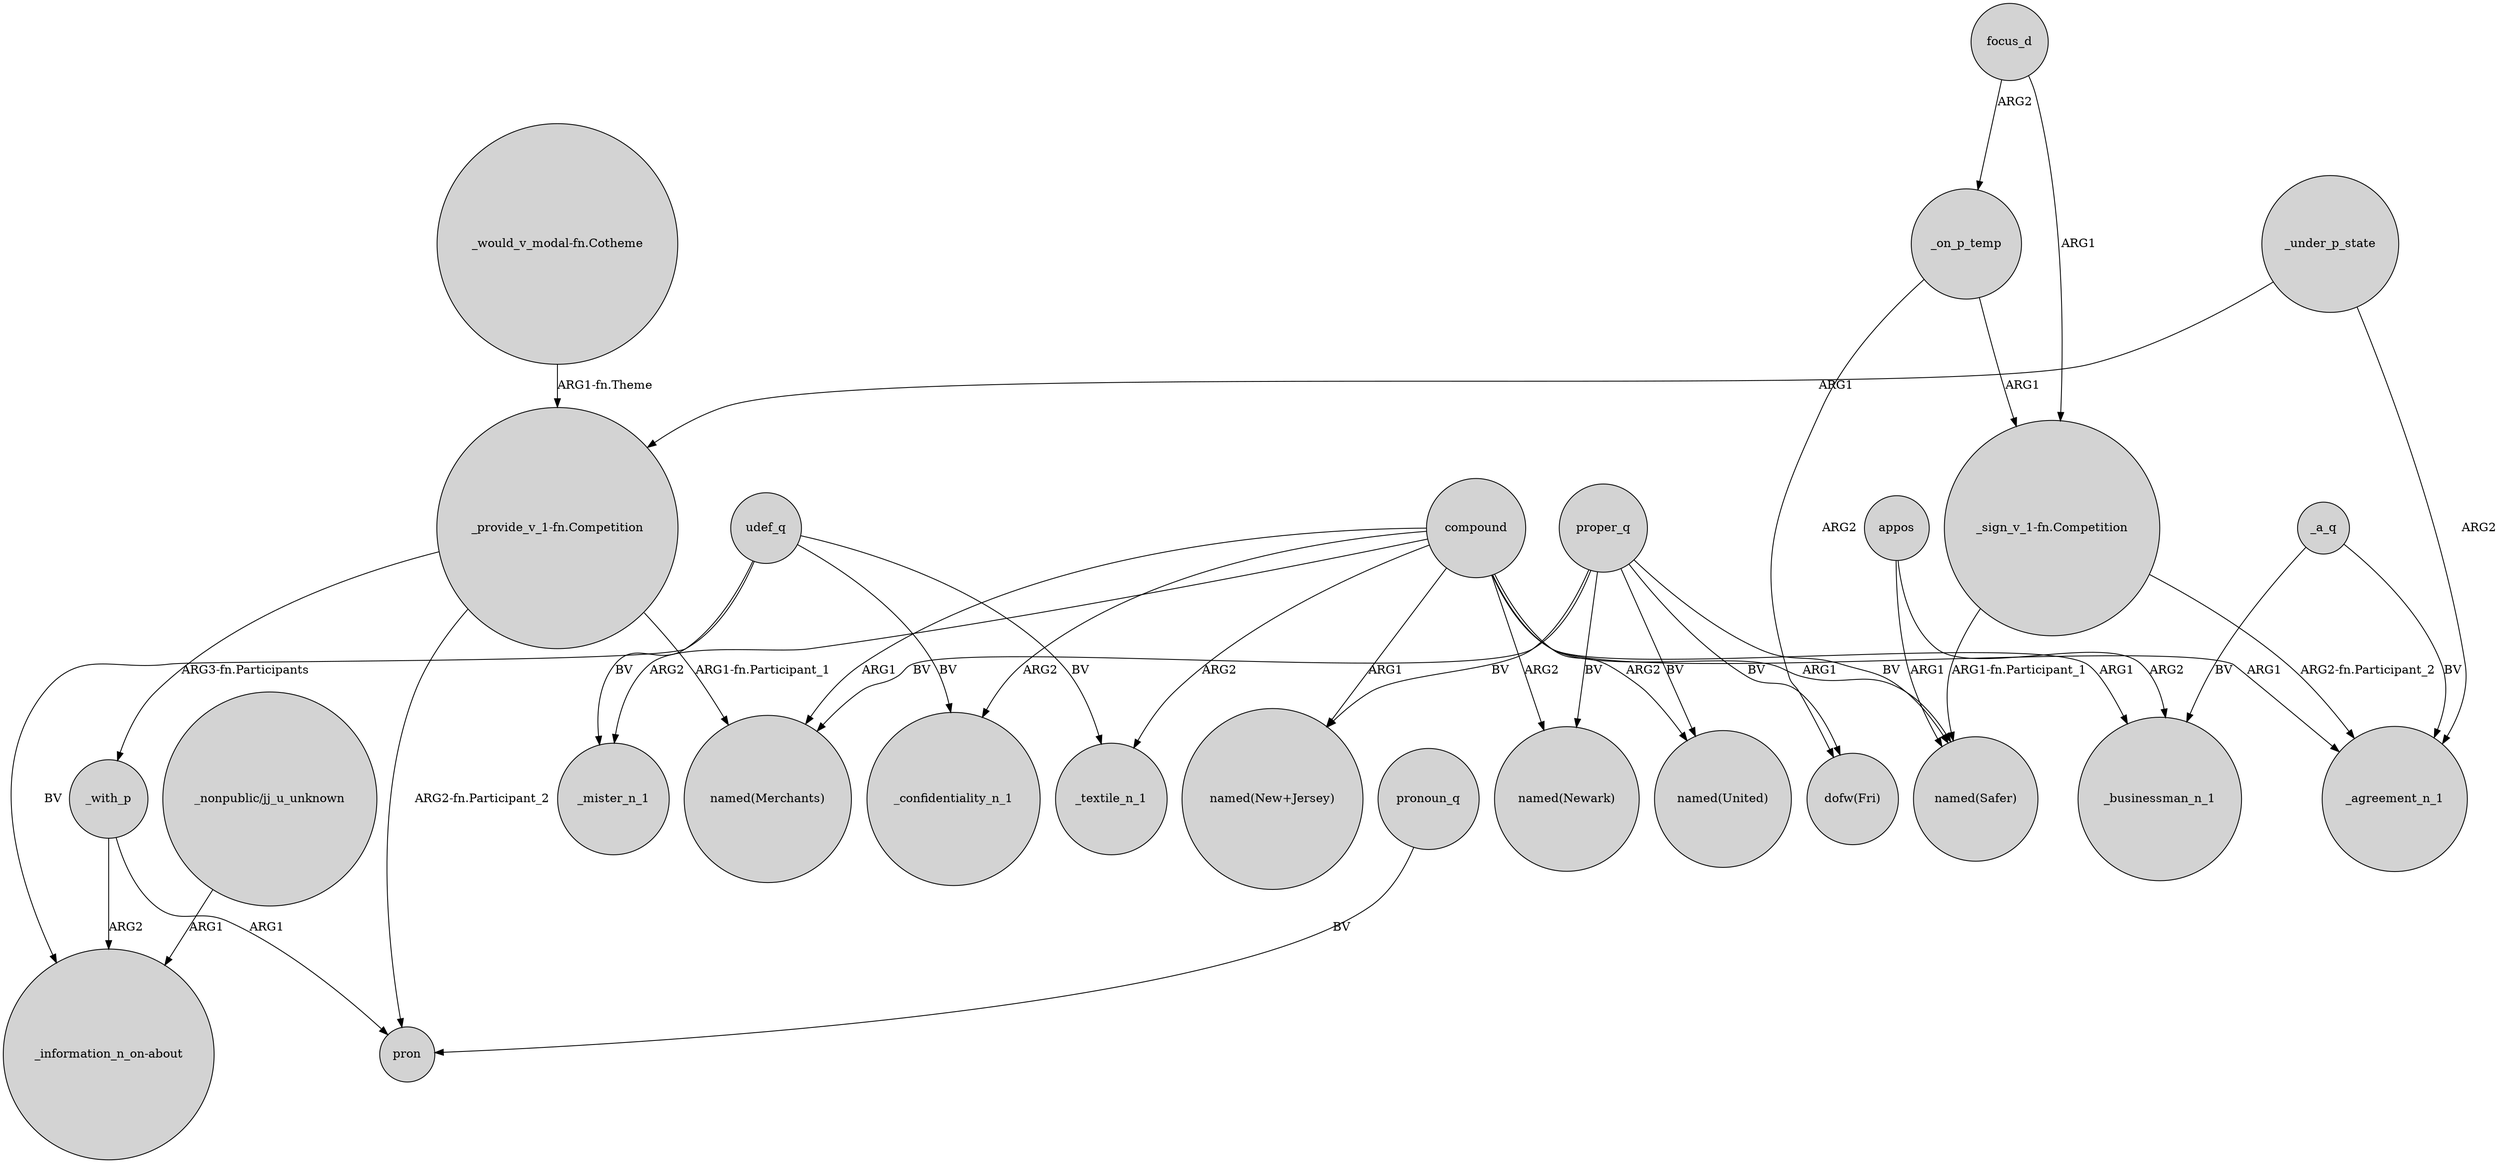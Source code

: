 digraph {
	node [shape=circle style=filled]
	focus_d -> _on_p_temp [label=ARG2]
	proper_q -> "named(New+Jersey)" [label=BV]
	"_provide_v_1-fn.Competition" -> pron [label="ARG2-fn.Participant_2"]
	compound -> _mister_n_1 [label=ARG2]
	compound -> "named(Newark)" [label=ARG2]
	appos -> "named(Safer)" [label=ARG1]
	proper_q -> "named(Newark)" [label=BV]
	proper_q -> "dofw(Fri)" [label=BV]
	udef_q -> _textile_n_1 [label=BV]
	"_sign_v_1-fn.Competition" -> _agreement_n_1 [label="ARG2-fn.Participant_2"]
	udef_q -> _confidentiality_n_1 [label=BV]
	compound -> "named(United)" [label=ARG2]
	udef_q -> "_information_n_on-about" [label=BV]
	"_nonpublic/jj_u_unknown" -> "_information_n_on-about" [label=ARG1]
	compound -> "named(New+Jersey)" [label=ARG1]
	_on_p_temp -> "_sign_v_1-fn.Competition" [label=ARG1]
	udef_q -> _mister_n_1 [label=BV]
	compound -> "named(Safer)" [label=ARG1]
	compound -> _businessman_n_1 [label=ARG1]
	pronoun_q -> pron [label=BV]
	compound -> _textile_n_1 [label=ARG2]
	_under_p_state -> "_provide_v_1-fn.Competition" [label=ARG1]
	_on_p_temp -> "dofw(Fri)" [label=ARG2]
	_a_q -> _agreement_n_1 [label=BV]
	"_would_v_modal-fn.Cotheme" -> "_provide_v_1-fn.Competition" [label="ARG1-fn.Theme"]
	proper_q -> "named(United)" [label=BV]
	proper_q -> "named(Merchants)" [label=BV]
	_with_p -> pron [label=ARG1]
	focus_d -> "_sign_v_1-fn.Competition" [label=ARG1]
	proper_q -> "named(Safer)" [label=BV]
	compound -> _confidentiality_n_1 [label=ARG2]
	compound -> "named(Merchants)" [label=ARG1]
	appos -> _businessman_n_1 [label=ARG2]
	_a_q -> _businessman_n_1 [label=BV]
	compound -> _agreement_n_1 [label=ARG1]
	"_sign_v_1-fn.Competition" -> "named(Safer)" [label="ARG1-fn.Participant_1"]
	_under_p_state -> _agreement_n_1 [label=ARG2]
	_with_p -> "_information_n_on-about" [label=ARG2]
	"_provide_v_1-fn.Competition" -> _with_p [label="ARG3-fn.Participants"]
	"_provide_v_1-fn.Competition" -> "named(Merchants)" [label="ARG1-fn.Participant_1"]
}
